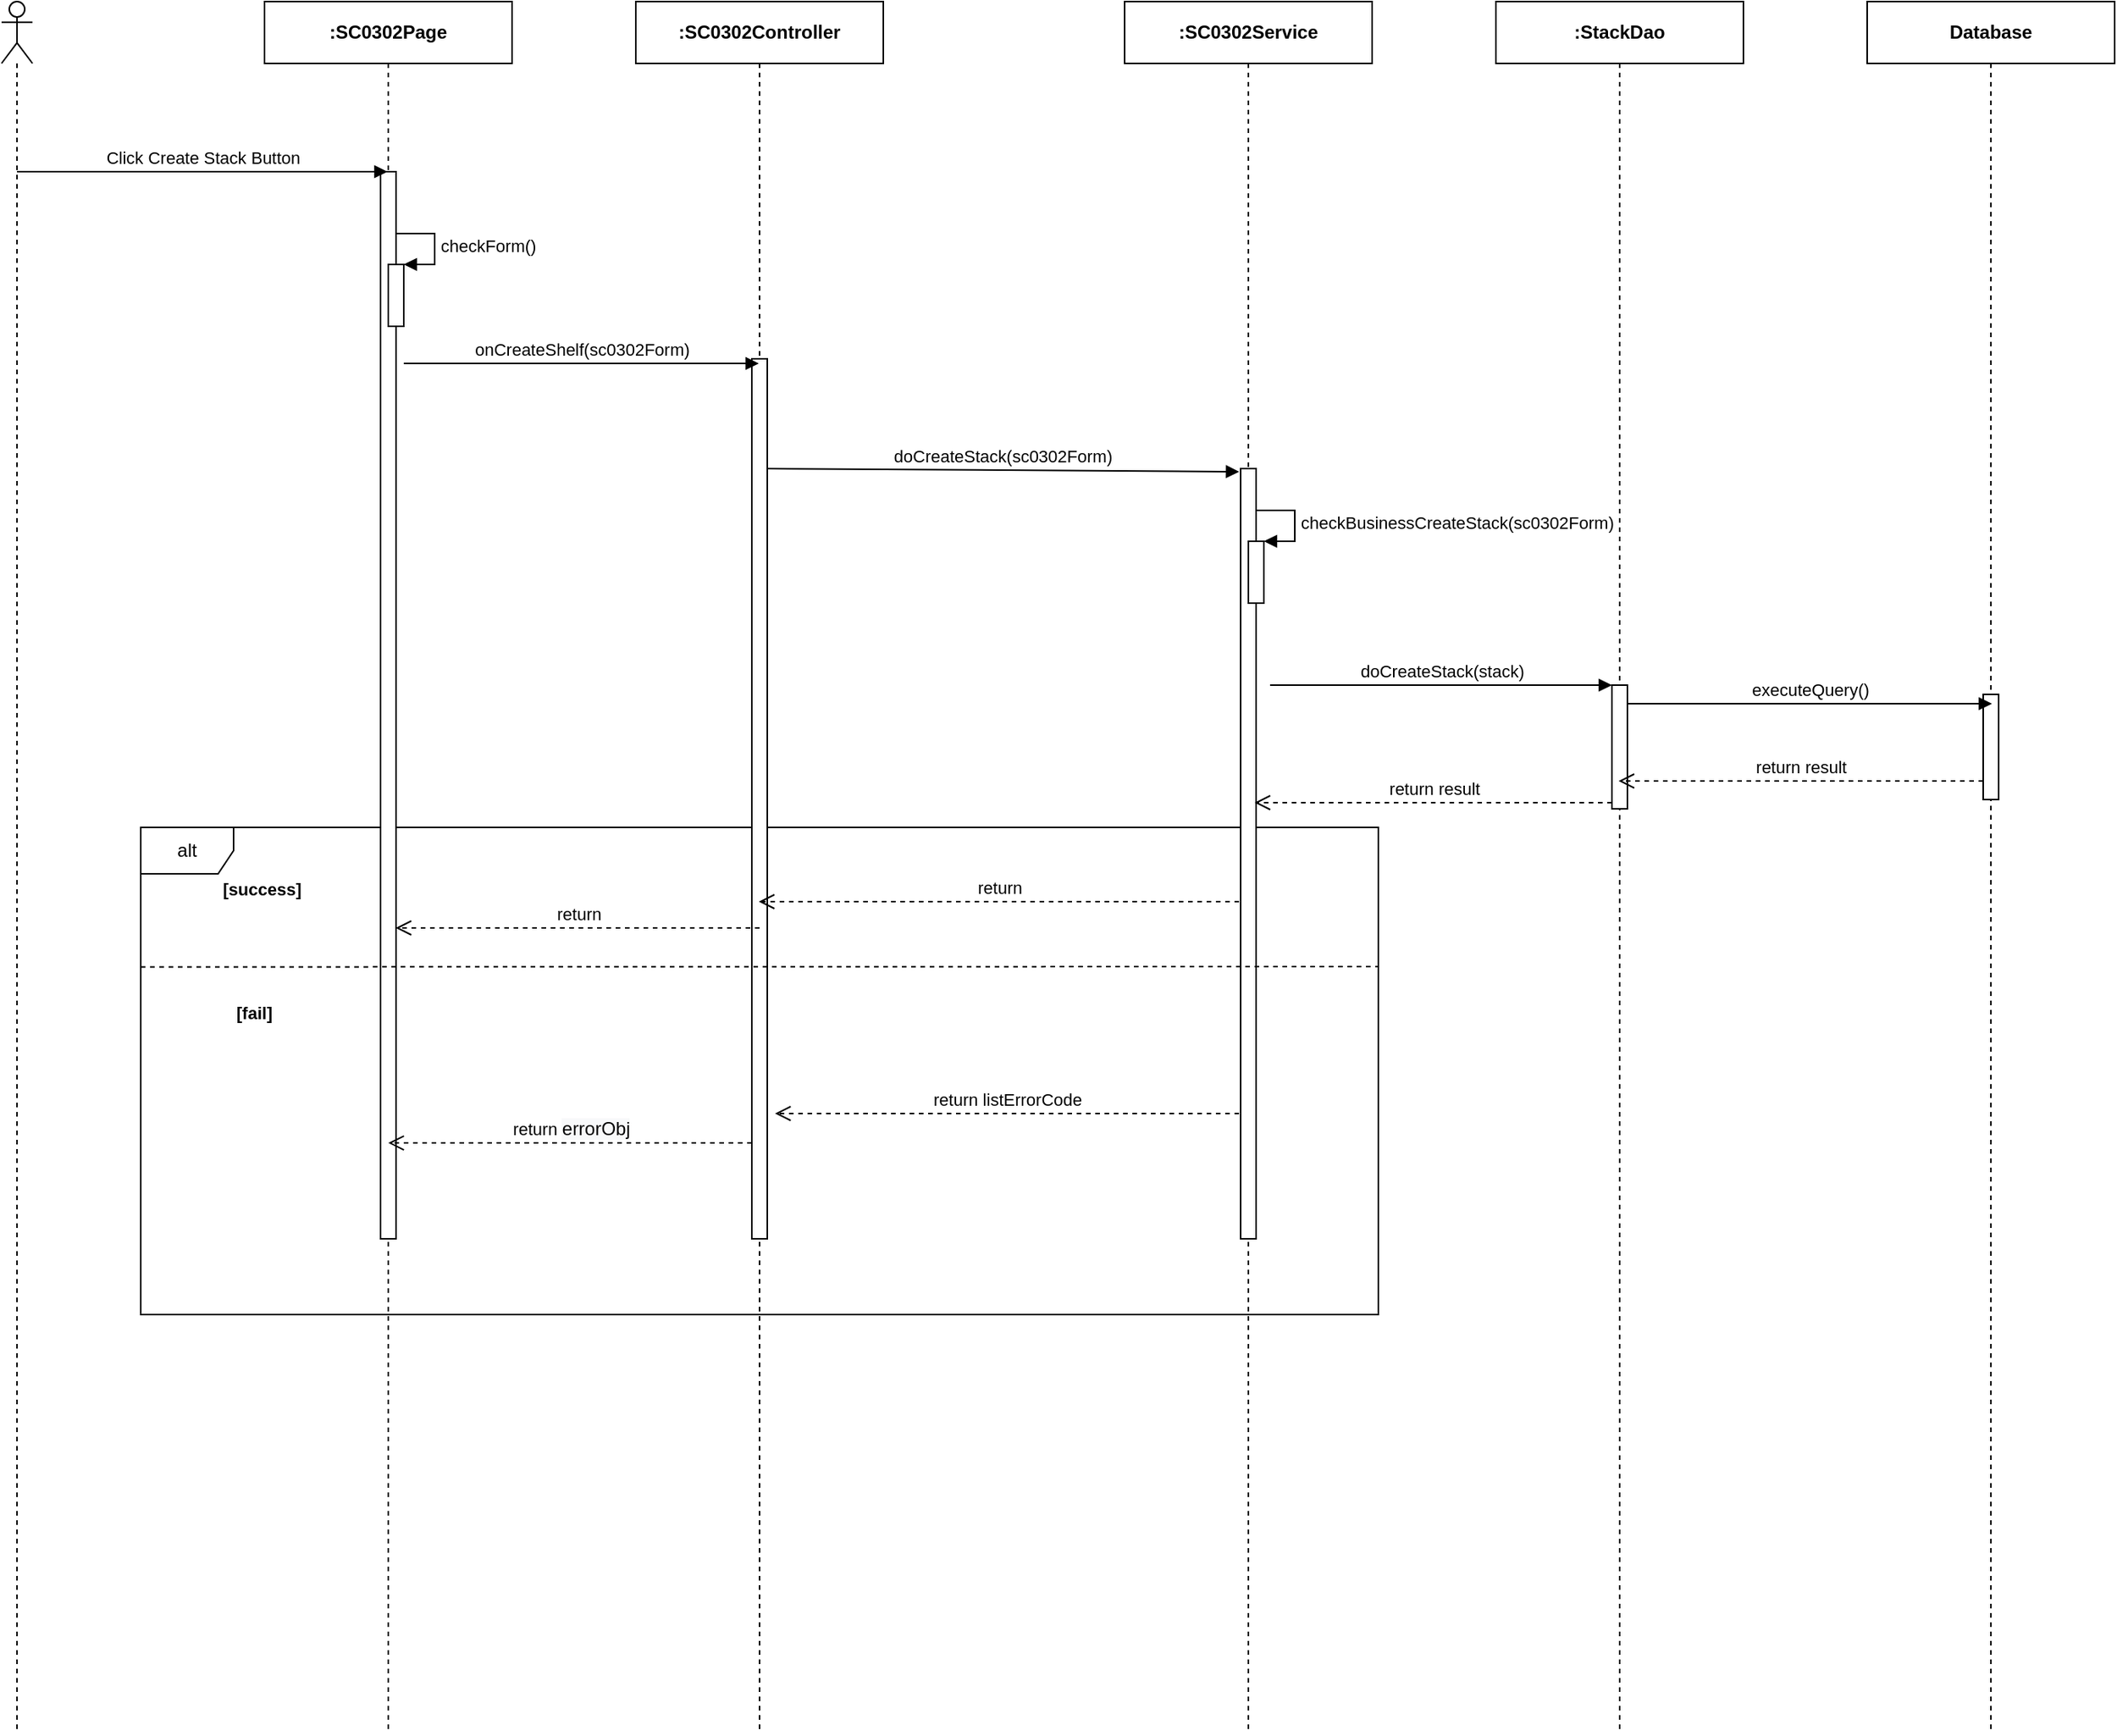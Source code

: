 <mxfile version="14.4.3" type="device" pages="2"><diagram id="wXQe2qPIMzmAKq0H1JeN" name="Ev02"><mxGraphModel dx="1346" dy="748" grid="1" gridSize="10" guides="1" tooltips="1" connect="1" arrows="1" fold="1" page="1" pageScale="1" pageWidth="850" pageHeight="1100" math="0" shadow="0"><root><mxCell id="0"/><mxCell id="1" parent="0"/><mxCell id="m1iitjwekimn6_6jetaQ-8" value="alt" style="shape=umlFrame;whiteSpace=wrap;html=1;" parent="1" vertex="1"><mxGeometry x="400" y="614" width="800" height="315.06" as="geometry"/></mxCell><mxCell id="6MAARHKBUvP7tZJBkf5K-3" value="" style="shape=umlLifeline;participant=umlActor;perimeter=lifelinePerimeter;whiteSpace=wrap;html=1;container=1;collapsible=0;recursiveResize=0;verticalAlign=top;spacingTop=36;outlineConnect=0;" parent="1" vertex="1"><mxGeometry x="310" y="80" width="20" height="1120" as="geometry"/></mxCell><mxCell id="6MAARHKBUvP7tZJBkf5K-4" value="&lt;b&gt;:SC0302Page&lt;/b&gt;" style="shape=umlLifeline;perimeter=lifelinePerimeter;whiteSpace=wrap;html=1;container=1;collapsible=0;recursiveResize=0;outlineConnect=0;" parent="1" vertex="1"><mxGeometry x="480" y="80" width="160" height="1120" as="geometry"/></mxCell><mxCell id="6MAARHKBUvP7tZJBkf5K-5" value="" style="html=1;points=[];perimeter=orthogonalPerimeter;" parent="6MAARHKBUvP7tZJBkf5K-4" vertex="1"><mxGeometry x="75" y="110" width="10" height="690" as="geometry"/></mxCell><mxCell id="6MAARHKBUvP7tZJBkf5K-6" value="&lt;b&gt;:StackDao&lt;/b&gt;" style="shape=umlLifeline;perimeter=lifelinePerimeter;whiteSpace=wrap;html=1;container=1;collapsible=0;recursiveResize=0;outlineConnect=0;" parent="1" vertex="1"><mxGeometry x="1276" y="80" width="160" height="1120" as="geometry"/></mxCell><mxCell id="6MAARHKBUvP7tZJBkf5K-7" value="&lt;b&gt;:&lt;/b&gt;&lt;b&gt;SC0302&lt;/b&gt;&lt;b&gt;Service&lt;/b&gt;" style="shape=umlLifeline;perimeter=lifelinePerimeter;whiteSpace=wrap;html=1;container=1;collapsible=0;recursiveResize=0;outlineConnect=0;" parent="1" vertex="1"><mxGeometry x="1036" y="80" width="160" height="1120" as="geometry"/></mxCell><mxCell id="6MAARHKBUvP7tZJBkf5K-8" value="" style="html=1;points=[];perimeter=orthogonalPerimeter;" parent="6MAARHKBUvP7tZJBkf5K-7" vertex="1"><mxGeometry x="75" y="302" width="10" height="498" as="geometry"/></mxCell><mxCell id="6MAARHKBUvP7tZJBkf5K-10" value="&lt;b&gt;:SC0302Controller&lt;/b&gt;" style="shape=umlLifeline;perimeter=lifelinePerimeter;whiteSpace=wrap;html=1;container=1;collapsible=0;recursiveResize=0;outlineConnect=0;" parent="1" vertex="1"><mxGeometry x="720" y="80" width="160" height="1120" as="geometry"/></mxCell><mxCell id="6MAARHKBUvP7tZJBkf5K-11" value="" style="html=1;points=[];perimeter=orthogonalPerimeter;" parent="6MAARHKBUvP7tZJBkf5K-10" vertex="1"><mxGeometry x="75" y="231" width="10" height="569" as="geometry"/></mxCell><mxCell id="6MAARHKBUvP7tZJBkf5K-12" value="Click Create Stack Button" style="html=1;verticalAlign=bottom;endArrow=block;" parent="1" target="6MAARHKBUvP7tZJBkf5K-4" edge="1"><mxGeometry width="80" relative="1" as="geometry"><mxPoint x="320" y="190" as="sourcePoint"/><mxPoint x="400" y="190" as="targetPoint"/></mxGeometry></mxCell><mxCell id="6MAARHKBUvP7tZJBkf5K-13" value="onCreateShelf(sc0302Form)" style="html=1;verticalAlign=bottom;endArrow=block;" parent="1" edge="1"><mxGeometry width="80" relative="1" as="geometry"><mxPoint x="570" y="314" as="sourcePoint"/><mxPoint x="799.5" y="314.0" as="targetPoint"/></mxGeometry></mxCell><mxCell id="6MAARHKBUvP7tZJBkf5K-21" value="doCreateStack(sc0302Form)" style="html=1;verticalAlign=bottom;endArrow=block;" parent="1" edge="1"><mxGeometry relative="1" as="geometry"><mxPoint x="805" y="382.0" as="sourcePoint"/><mxPoint x="1110" y="384" as="targetPoint"/></mxGeometry></mxCell><mxCell id="6MAARHKBUvP7tZJBkf5K-30" value="" style="html=1;points=[];perimeter=orthogonalPerimeter;" parent="1" vertex="1"><mxGeometry x="1116" y="429" width="10" height="40" as="geometry"/></mxCell><mxCell id="6MAARHKBUvP7tZJBkf5K-31" value="&lt;span style=&quot;text-align: center&quot;&gt;checkBusinessCreateStack(sc0302Form)&lt;/span&gt;" style="edgeStyle=orthogonalEdgeStyle;html=1;align=left;spacingLeft=2;endArrow=block;rounded=0;entryX=1;entryY=0;" parent="1" target="6MAARHKBUvP7tZJBkf5K-30" edge="1"><mxGeometry relative="1" as="geometry"><mxPoint x="1121" y="409" as="sourcePoint"/><Array as="points"><mxPoint x="1146" y="409"/></Array></mxGeometry></mxCell><mxCell id="6MAARHKBUvP7tZJBkf5K-36" value="" style="html=1;points=[];perimeter=orthogonalPerimeter;" parent="1" vertex="1"><mxGeometry x="1351" y="522" width="10" height="80" as="geometry"/></mxCell><mxCell id="6MAARHKBUvP7tZJBkf5K-37" value="doCreateStack(stack)" style="html=1;verticalAlign=bottom;endArrow=block;entryX=0;entryY=0;" parent="1" target="6MAARHKBUvP7tZJBkf5K-36" edge="1"><mxGeometry relative="1" as="geometry"><mxPoint x="1130" y="522" as="sourcePoint"/></mxGeometry></mxCell><mxCell id="6MAARHKBUvP7tZJBkf5K-38" value="return result" style="html=1;verticalAlign=bottom;endArrow=open;dashed=1;endSize=8;exitX=0;exitY=0.95;" parent="1" source="6MAARHKBUvP7tZJBkf5K-36" edge="1"><mxGeometry relative="1" as="geometry"><mxPoint x="1120" y="598" as="targetPoint"/></mxGeometry></mxCell><mxCell id="6MAARHKBUvP7tZJBkf5K-40" value="" style="html=1;points=[];perimeter=orthogonalPerimeter;" parent="1" vertex="1"><mxGeometry x="560" y="250" width="10" height="40" as="geometry"/></mxCell><mxCell id="6MAARHKBUvP7tZJBkf5K-41" value="checkForm()" style="edgeStyle=orthogonalEdgeStyle;html=1;align=left;spacingLeft=2;endArrow=block;rounded=0;entryX=1;entryY=0;" parent="1" target="6MAARHKBUvP7tZJBkf5K-40" edge="1"><mxGeometry relative="1" as="geometry"><mxPoint x="565" y="230" as="sourcePoint"/><Array as="points"><mxPoint x="590" y="230"/></Array></mxGeometry></mxCell><mxCell id="m1iitjwekimn6_6jetaQ-15" value="return&amp;nbsp;&lt;span style=&quot;font-size: 12px ; background-color: rgb(248 , 249 , 250)&quot;&gt;errorObj&lt;/span&gt;" style="html=1;verticalAlign=bottom;endArrow=open;dashed=1;endSize=8;" parent="1" edge="1"><mxGeometry relative="1" as="geometry"><mxPoint x="795" y="818.06" as="sourcePoint"/><mxPoint x="560" y="818.06" as="targetPoint"/></mxGeometry></mxCell><mxCell id="m1iitjwekimn6_6jetaQ-17" value="return" style="html=1;verticalAlign=bottom;endArrow=open;dashed=1;endSize=8;" parent="1" edge="1"><mxGeometry relative="1" as="geometry"><mxPoint x="799.5" y="662" as="targetPoint"/><mxPoint x="1110" y="662" as="sourcePoint"/></mxGeometry></mxCell><mxCell id="hVT3wHsfsx8e_q1Awq7j-4" value="" style="endArrow=none;dashed=1;html=1;exitX=0;exitY=0.126;exitDx=0;exitDy=0;exitPerimeter=0;" parent="1" edge="1"><mxGeometry width="50" height="50" relative="1" as="geometry"><mxPoint x="400" y="704.23" as="sourcePoint"/><mxPoint x="1200" y="704" as="targetPoint"/></mxGeometry></mxCell><mxCell id="hVT3wHsfsx8e_q1Awq7j-5" value="&lt;span style=&quot;font-size: 11px ; background-color: rgb(255 , 255 , 255)&quot;&gt;&lt;b&gt;[success]&lt;/b&gt;&lt;/span&gt;" style="text;html=1;align=center;verticalAlign=middle;resizable=0;points=[];autosize=1;" parent="1" vertex="1"><mxGeometry x="443" y="644" width="70" height="20" as="geometry"/></mxCell><mxCell id="hVT3wHsfsx8e_q1Awq7j-6" value="return" style="html=1;verticalAlign=bottom;endArrow=open;dashed=1;endSize=8;" parent="1" edge="1"><mxGeometry relative="1" as="geometry"><mxPoint x="564.75" y="679" as="targetPoint"/><mxPoint x="800" y="679" as="sourcePoint"/></mxGeometry></mxCell><mxCell id="hVT3wHsfsx8e_q1Awq7j-7" value="&lt;span style=&quot;font-size: 11px ; background-color: rgb(255 , 255 , 255)&quot;&gt;&lt;b&gt;[fail]&lt;/b&gt;&lt;/span&gt;" style="text;html=1;align=center;verticalAlign=middle;resizable=0;points=[];autosize=1;" parent="1" vertex="1"><mxGeometry x="453" y="724" width="40" height="20" as="geometry"/></mxCell><mxCell id="hVT3wHsfsx8e_q1Awq7j-13" value="return listErrorCode" style="html=1;verticalAlign=bottom;endArrow=open;dashed=1;endSize=8;" parent="1" edge="1"><mxGeometry relative="1" as="geometry"><mxPoint x="810" y="799" as="targetPoint"/><mxPoint x="1110" y="799" as="sourcePoint"/></mxGeometry></mxCell><mxCell id="HASbPbYOu1BTo9Txi_ct-1" value="&lt;b&gt;Database&lt;/b&gt;" style="shape=umlLifeline;perimeter=lifelinePerimeter;whiteSpace=wrap;html=1;container=1;collapsible=0;recursiveResize=0;outlineConnect=0;" parent="1" vertex="1"><mxGeometry x="1516" y="80" width="160" height="1120" as="geometry"/></mxCell><mxCell id="HASbPbYOu1BTo9Txi_ct-2" value="" style="html=1;points=[];perimeter=orthogonalPerimeter;" parent="1" vertex="1"><mxGeometry x="1591" y="528" width="10" height="68" as="geometry"/></mxCell><mxCell id="HASbPbYOu1BTo9Txi_ct-3" value="executeQuery()" style="html=1;verticalAlign=bottom;endArrow=block;entryX=0;entryY=0;" parent="1" edge="1"><mxGeometry relative="1" as="geometry"><mxPoint x="1361.004" y="534" as="sourcePoint"/><mxPoint x="1596.68" y="534" as="targetPoint"/></mxGeometry></mxCell><mxCell id="HASbPbYOu1BTo9Txi_ct-4" value="return result" style="html=1;verticalAlign=bottom;endArrow=open;dashed=1;endSize=8;exitX=0;exitY=0.95;" parent="1" edge="1"><mxGeometry relative="1" as="geometry"><mxPoint x="1355.324" y="584.0" as="targetPoint"/><mxPoint x="1591" y="584" as="sourcePoint"/></mxGeometry></mxCell></root></mxGraphModel></diagram><diagram id="GjDGVbpsjkmMWH882FA1" name="Ev03"><mxGraphModel dx="1346" dy="748" grid="1" gridSize="10" guides="1" tooltips="1" connect="1" arrows="1" fold="1" page="1" pageScale="1" pageWidth="850" pageHeight="1100" math="0" shadow="0"><root><mxCell id="fLJtPV93kK6mRtJFKO3w-0"/><mxCell id="fLJtPV93kK6mRtJFKO3w-1" parent="fLJtPV93kK6mRtJFKO3w-0"/><mxCell id="fLJtPV93kK6mRtJFKO3w-2" value="" style="shape=umlLifeline;participant=umlActor;perimeter=lifelinePerimeter;whiteSpace=wrap;html=1;container=1;collapsible=0;recursiveResize=0;verticalAlign=top;spacingTop=36;outlineConnect=0;" parent="fLJtPV93kK6mRtJFKO3w-1" vertex="1"><mxGeometry x="310" y="80" width="20" height="320" as="geometry"/></mxCell><mxCell id="fLJtPV93kK6mRtJFKO3w-3" value="&lt;b&gt;:SC0302Page&lt;/b&gt;" style="shape=umlLifeline;perimeter=lifelinePerimeter;whiteSpace=wrap;html=1;container=1;collapsible=0;recursiveResize=0;outlineConnect=0;" parent="fLJtPV93kK6mRtJFKO3w-1" vertex="1"><mxGeometry x="480" y="80" width="160" height="320" as="geometry"/></mxCell><mxCell id="fLJtPV93kK6mRtJFKO3w-4" value="" style="html=1;points=[];perimeter=orthogonalPerimeter;" parent="fLJtPV93kK6mRtJFKO3w-3" vertex="1"><mxGeometry x="75" y="110" width="10" height="90" as="geometry"/></mxCell><mxCell id="fLJtPV93kK6mRtJFKO3w-5" value="&lt;b&gt;:SC0300Page&lt;/b&gt;" style="shape=umlLifeline;perimeter=lifelinePerimeter;whiteSpace=wrap;html=1;container=1;collapsible=0;recursiveResize=0;outlineConnect=0;" parent="fLJtPV93kK6mRtJFKO3w-1" vertex="1"><mxGeometry x="720" y="80" width="160" height="320" as="geometry"/></mxCell><mxCell id="fLJtPV93kK6mRtJFKO3w-6" value="Click Button Cancel" style="html=1;verticalAlign=bottom;endArrow=block;" parent="fLJtPV93kK6mRtJFKO3w-1" target="fLJtPV93kK6mRtJFKO3w-3" edge="1"><mxGeometry width="80" relative="1" as="geometry"><mxPoint x="320" y="190" as="sourcePoint"/><mxPoint x="400" y="190" as="targetPoint"/></mxGeometry></mxCell><mxCell id="fLJtPV93kK6mRtJFKO3w-7" value="changeScreen(&quot;SC0300&quot;)" style="html=1;verticalAlign=bottom;endArrow=block;" parent="fLJtPV93kK6mRtJFKO3w-1" edge="1"><mxGeometry width="80" relative="1" as="geometry"><mxPoint x="560" y="279" as="sourcePoint"/><mxPoint x="799.5" y="279" as="targetPoint"/></mxGeometry></mxCell></root></mxGraphModel></diagram></mxfile>